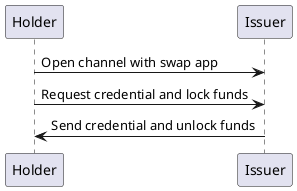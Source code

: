@startuml honest

Holder -> Issuer: Open channel with swap app
Holder -> Issuer: Request credential and lock funds
Holder <- Issuer: Send credential and unlock funds

@enduml